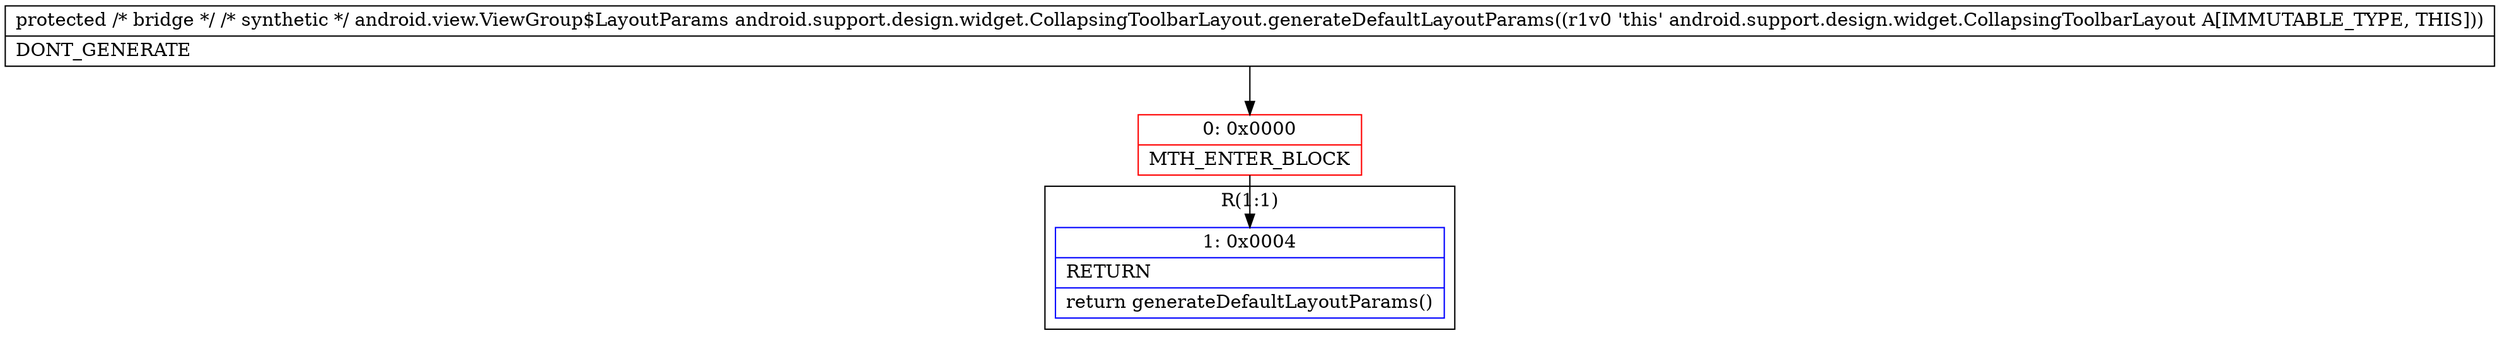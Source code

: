 digraph "CFG forandroid.support.design.widget.CollapsingToolbarLayout.generateDefaultLayoutParams()Landroid\/view\/ViewGroup$LayoutParams;" {
subgraph cluster_Region_1764830197 {
label = "R(1:1)";
node [shape=record,color=blue];
Node_1 [shape=record,label="{1\:\ 0x0004|RETURN\l|return generateDefaultLayoutParams()\l}"];
}
Node_0 [shape=record,color=red,label="{0\:\ 0x0000|MTH_ENTER_BLOCK\l}"];
MethodNode[shape=record,label="{protected \/* bridge *\/ \/* synthetic *\/ android.view.ViewGroup$LayoutParams android.support.design.widget.CollapsingToolbarLayout.generateDefaultLayoutParams((r1v0 'this' android.support.design.widget.CollapsingToolbarLayout A[IMMUTABLE_TYPE, THIS]))  | DONT_GENERATE\l}"];
MethodNode -> Node_0;
Node_0 -> Node_1;
}

